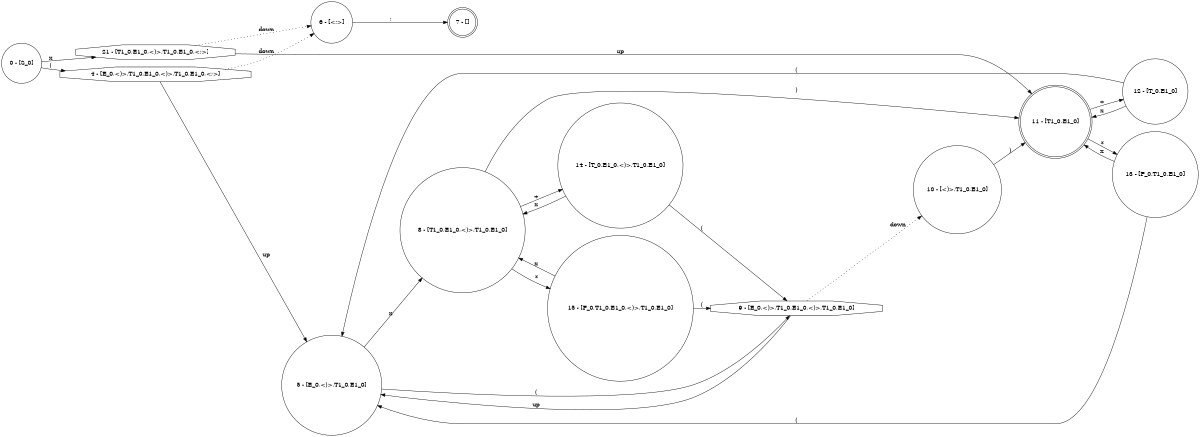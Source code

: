 digraph {
rankdir=LR;
size="8,5";
node [shape = circle, color = black];
0 [label="0 - [S_0]"];
5 [label="5 - [E_0,<)>,T1_0,E1_0]"];
6 [label="6 - [<;>]"];
8 [label="8 - [T1_0,E1_0,<)>,T1_0,E1_0]"];
10 [label="10 - [<)>,T1_0,E1_0]"];
12 [label="12 - [T_0,E1_0]"];
13 [label="13 - [F_0,T1_0,E1_0]"];
14 [label="14 - [T_0,E1_0,<)>,T1_0,E1_0]"];
15 [label="15 - [F_0,T1_0,E1_0,<)>,T1_0,E1_0]"];
node [shape = octagon];
4 [label="4 - [E_0,<)>,T1_0,E1_0,<)>,T1_0,E1_0,<;>]"];
9 [label="9 - [E_0,<)>,T1_0,E1_0,<)>,T1_0,E1_0]"];
21 [label="21 - [T1_0,E1_0,<)>,T1_0,E1_0,<;>]"];
node [shape = doublecircle];
7 [label="7 - []"];
11 [label="11 - [T1_0,E1_0]"];
0 -> 21 [ label = "x", color = "black" ];
0 -> 4 [ label = "(", color = "black" ];
5 -> 8 [ label = "x", color = "black" ];
5 -> 9 [ label = "(", color = "black" ];
6 -> 7 [ label = ";", color = "black" ];
4 -> 5 [label="up"];
4 -> 6 [style=dotted, label="down"];
8 -> 14 [ label = "+", color = "black" ];
8 -> 15 [ label = "*", color = "black" ];
8 -> 11 [ label = ")", color = "black" ];
10 -> 11 [ label = ")", color = "black" ];
9 -> 5 [label="up"];
9 -> 10 [style=dotted, label="down"];
11 -> 12 [ label = "+", color = "black" ];
11 -> 13 [ label = "*", color = "black" ];
12 -> 11 [ label = "x", color = "black" ];
12 -> 5 [ label = "(", color = "black" ];
13 -> 11 [ label = "x", color = "black" ];
13 -> 5 [ label = "(", color = "black" ];
14 -> 8 [ label = "x", color = "black" ];
14 -> 9 [ label = "(", color = "black" ];
15 -> 8 [ label = "x", color = "black" ];
15 -> 9 [ label = "(", color = "black" ];
21 -> 11 [label="up"];
21 -> 6 [style=dotted, label="down"];
}